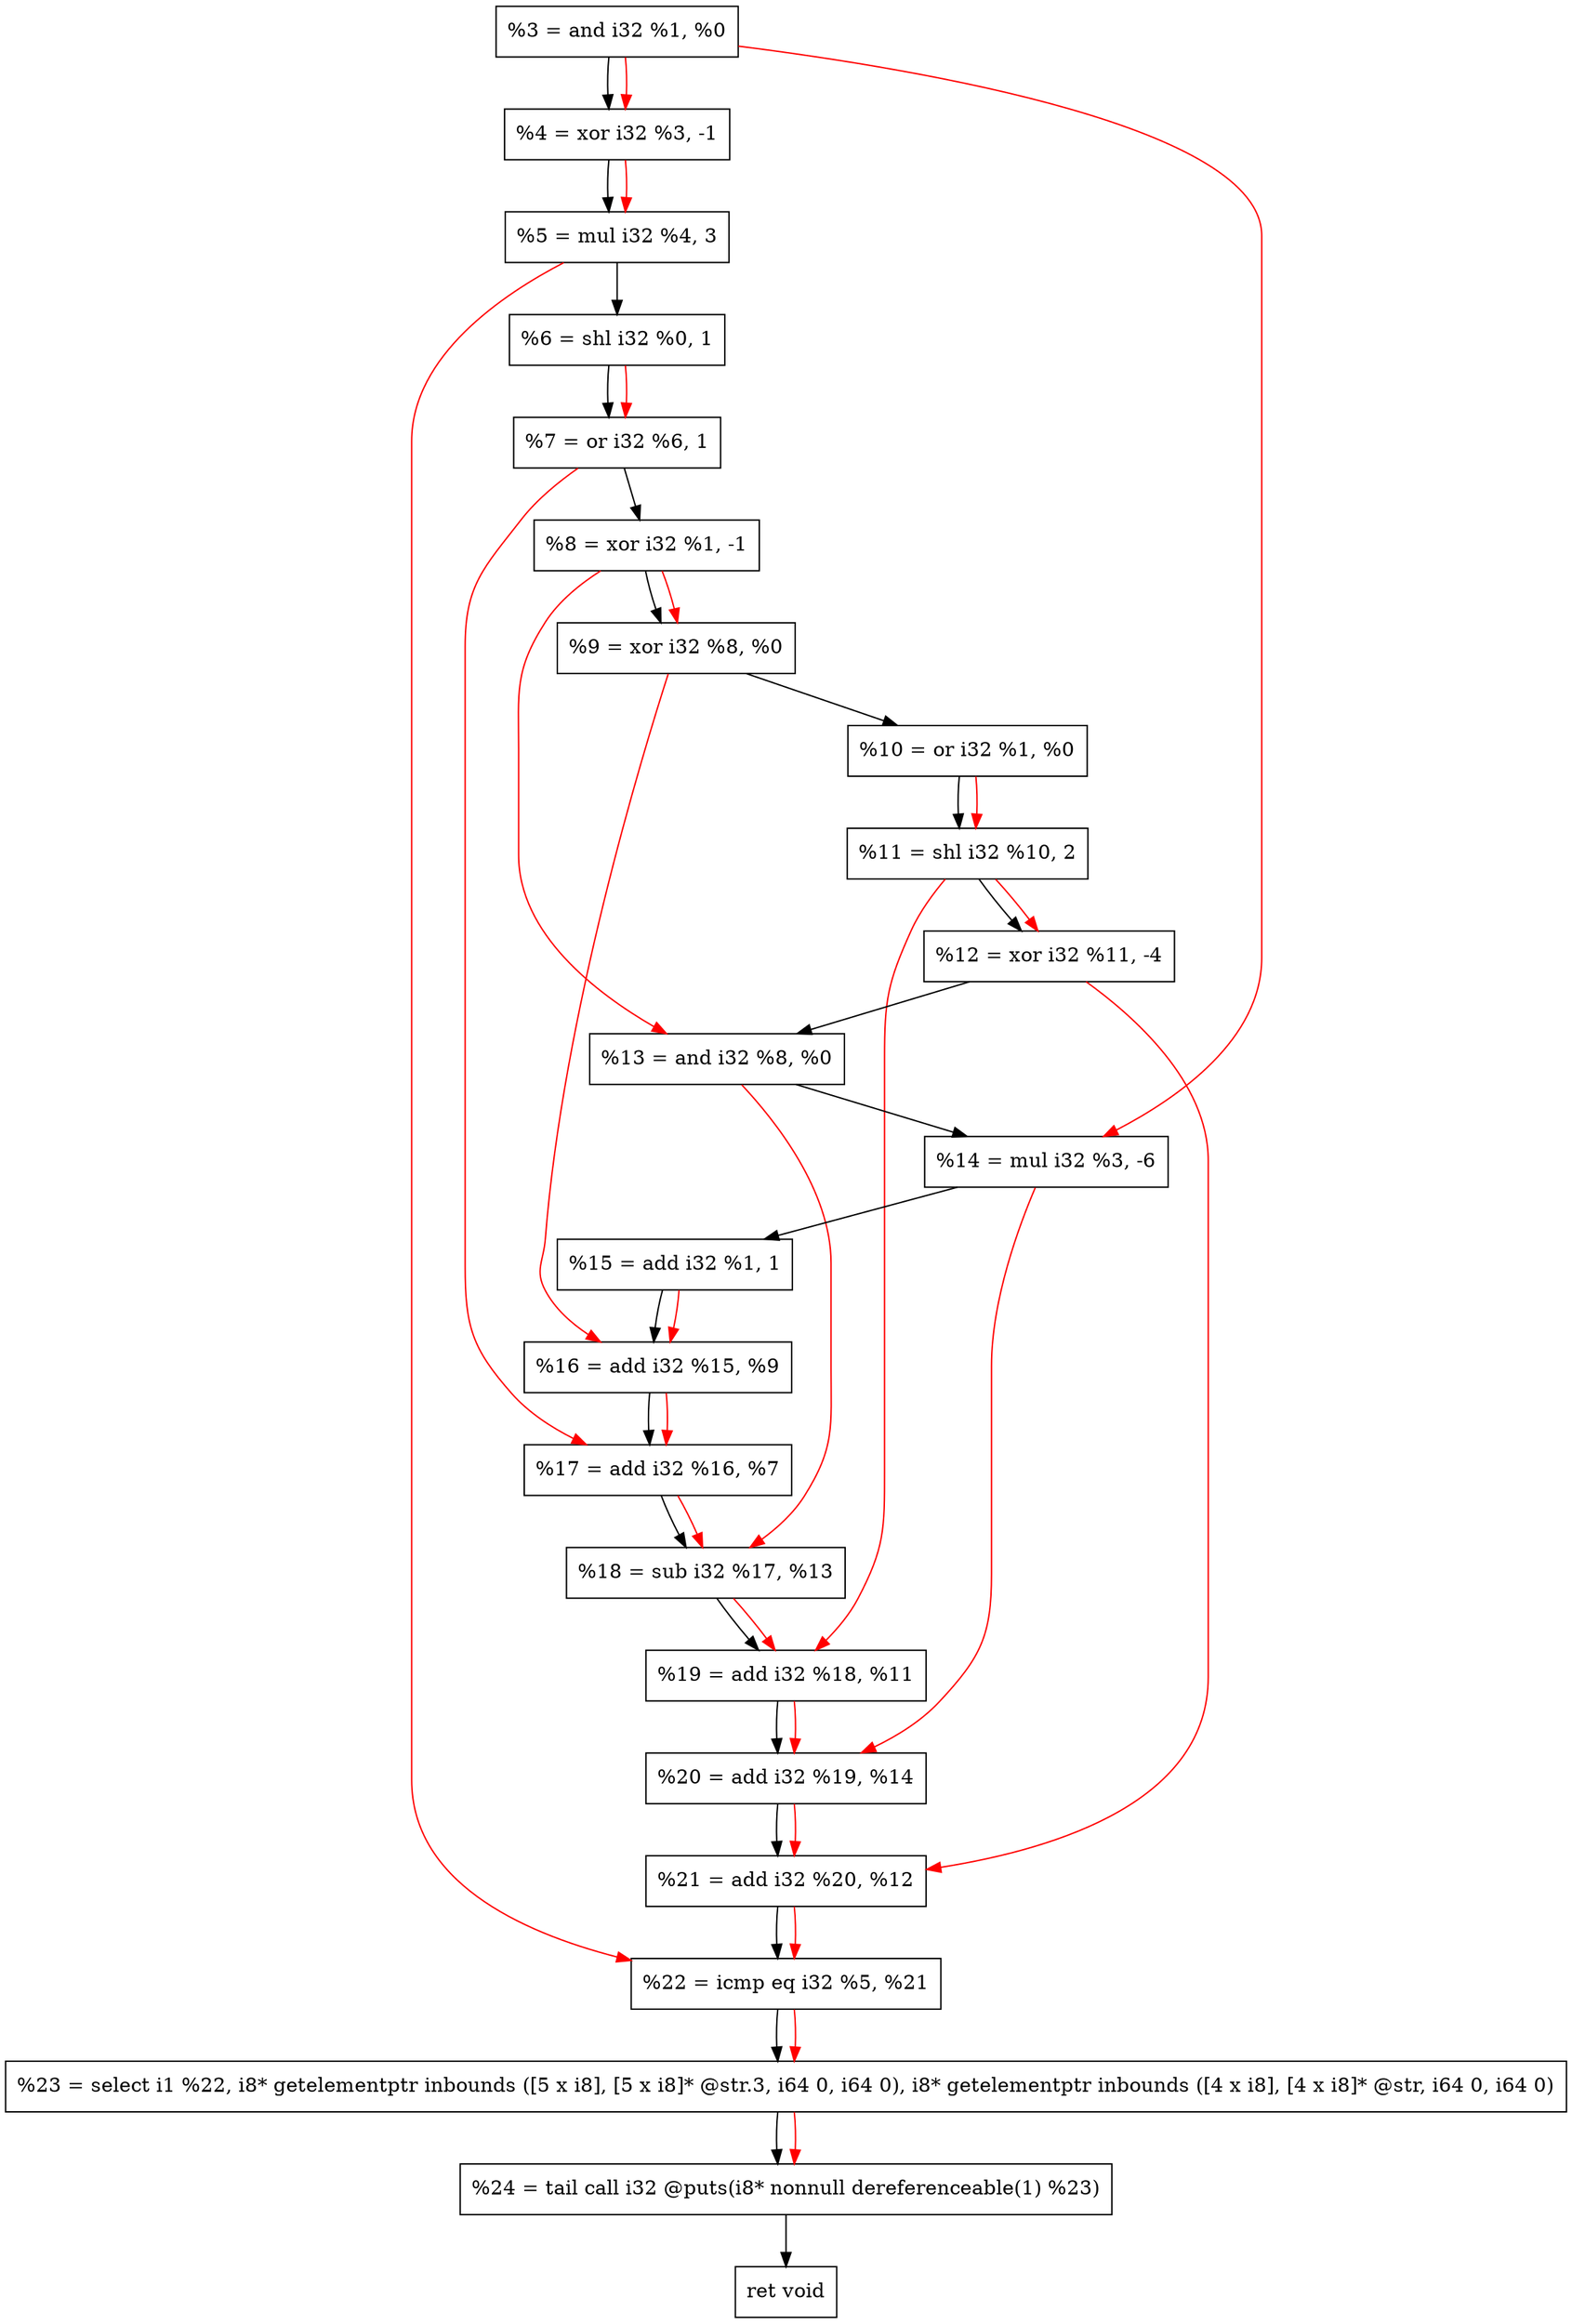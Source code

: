 digraph "DFG for'crackme' function" {
	Node0x1522480[shape=record, label="  %3 = and i32 %1, %0"];
	Node0x1522b30[shape=record, label="  %4 = xor i32 %3, -1"];
	Node0x1522bf0[shape=record, label="  %5 = mul i32 %4, 3"];
	Node0x1522c90[shape=record, label="  %6 = shl i32 %0, 1"];
	Node0x1522d00[shape=record, label="  %7 = or i32 %6, 1"];
	Node0x1522d70[shape=record, label="  %8 = xor i32 %1, -1"];
	Node0x1522de0[shape=record, label="  %9 = xor i32 %8, %0"];
	Node0x1522e50[shape=record, label="  %10 = or i32 %1, %0"];
	Node0x1522ef0[shape=record, label="  %11 = shl i32 %10, 2"];
	Node0x1522f90[shape=record, label="  %12 = xor i32 %11, -4"];
	Node0x1523000[shape=record, label="  %13 = and i32 %8, %0"];
	Node0x15230a0[shape=record, label="  %14 = mul i32 %3, -6"];
	Node0x1523110[shape=record, label="  %15 = add i32 %1, 1"];
	Node0x1523180[shape=record, label="  %16 = add i32 %15, %9"];
	Node0x15231f0[shape=record, label="  %17 = add i32 %16, %7"];
	Node0x1523260[shape=record, label="  %18 = sub i32 %17, %13"];
	Node0x15232d0[shape=record, label="  %19 = add i32 %18, %11"];
	Node0x1523340[shape=record, label="  %20 = add i32 %19, %14"];
	Node0x15233b0[shape=record, label="  %21 = add i32 %20, %12"];
	Node0x1523420[shape=record, label="  %22 = icmp eq i32 %5, %21"];
	Node0x14c3268[shape=record, label="  %23 = select i1 %22, i8* getelementptr inbounds ([5 x i8], [5 x i8]* @str.3, i64 0, i64 0), i8* getelementptr inbounds ([4 x i8], [4 x i8]* @str, i64 0, i64 0)"];
	Node0x15238c0[shape=record, label="  %24 = tail call i32 @puts(i8* nonnull dereferenceable(1) %23)"];
	Node0x1523910[shape=record, label="  ret void"];
	Node0x1522480 -> Node0x1522b30;
	Node0x1522b30 -> Node0x1522bf0;
	Node0x1522bf0 -> Node0x1522c90;
	Node0x1522c90 -> Node0x1522d00;
	Node0x1522d00 -> Node0x1522d70;
	Node0x1522d70 -> Node0x1522de0;
	Node0x1522de0 -> Node0x1522e50;
	Node0x1522e50 -> Node0x1522ef0;
	Node0x1522ef0 -> Node0x1522f90;
	Node0x1522f90 -> Node0x1523000;
	Node0x1523000 -> Node0x15230a0;
	Node0x15230a0 -> Node0x1523110;
	Node0x1523110 -> Node0x1523180;
	Node0x1523180 -> Node0x15231f0;
	Node0x15231f0 -> Node0x1523260;
	Node0x1523260 -> Node0x15232d0;
	Node0x15232d0 -> Node0x1523340;
	Node0x1523340 -> Node0x15233b0;
	Node0x15233b0 -> Node0x1523420;
	Node0x1523420 -> Node0x14c3268;
	Node0x14c3268 -> Node0x15238c0;
	Node0x15238c0 -> Node0x1523910;
edge [color=red]
	Node0x1522480 -> Node0x1522b30;
	Node0x1522b30 -> Node0x1522bf0;
	Node0x1522c90 -> Node0x1522d00;
	Node0x1522d70 -> Node0x1522de0;
	Node0x1522e50 -> Node0x1522ef0;
	Node0x1522ef0 -> Node0x1522f90;
	Node0x1522d70 -> Node0x1523000;
	Node0x1522480 -> Node0x15230a0;
	Node0x1523110 -> Node0x1523180;
	Node0x1522de0 -> Node0x1523180;
	Node0x1523180 -> Node0x15231f0;
	Node0x1522d00 -> Node0x15231f0;
	Node0x15231f0 -> Node0x1523260;
	Node0x1523000 -> Node0x1523260;
	Node0x1523260 -> Node0x15232d0;
	Node0x1522ef0 -> Node0x15232d0;
	Node0x15232d0 -> Node0x1523340;
	Node0x15230a0 -> Node0x1523340;
	Node0x1523340 -> Node0x15233b0;
	Node0x1522f90 -> Node0x15233b0;
	Node0x1522bf0 -> Node0x1523420;
	Node0x15233b0 -> Node0x1523420;
	Node0x1523420 -> Node0x14c3268;
	Node0x14c3268 -> Node0x15238c0;
}
